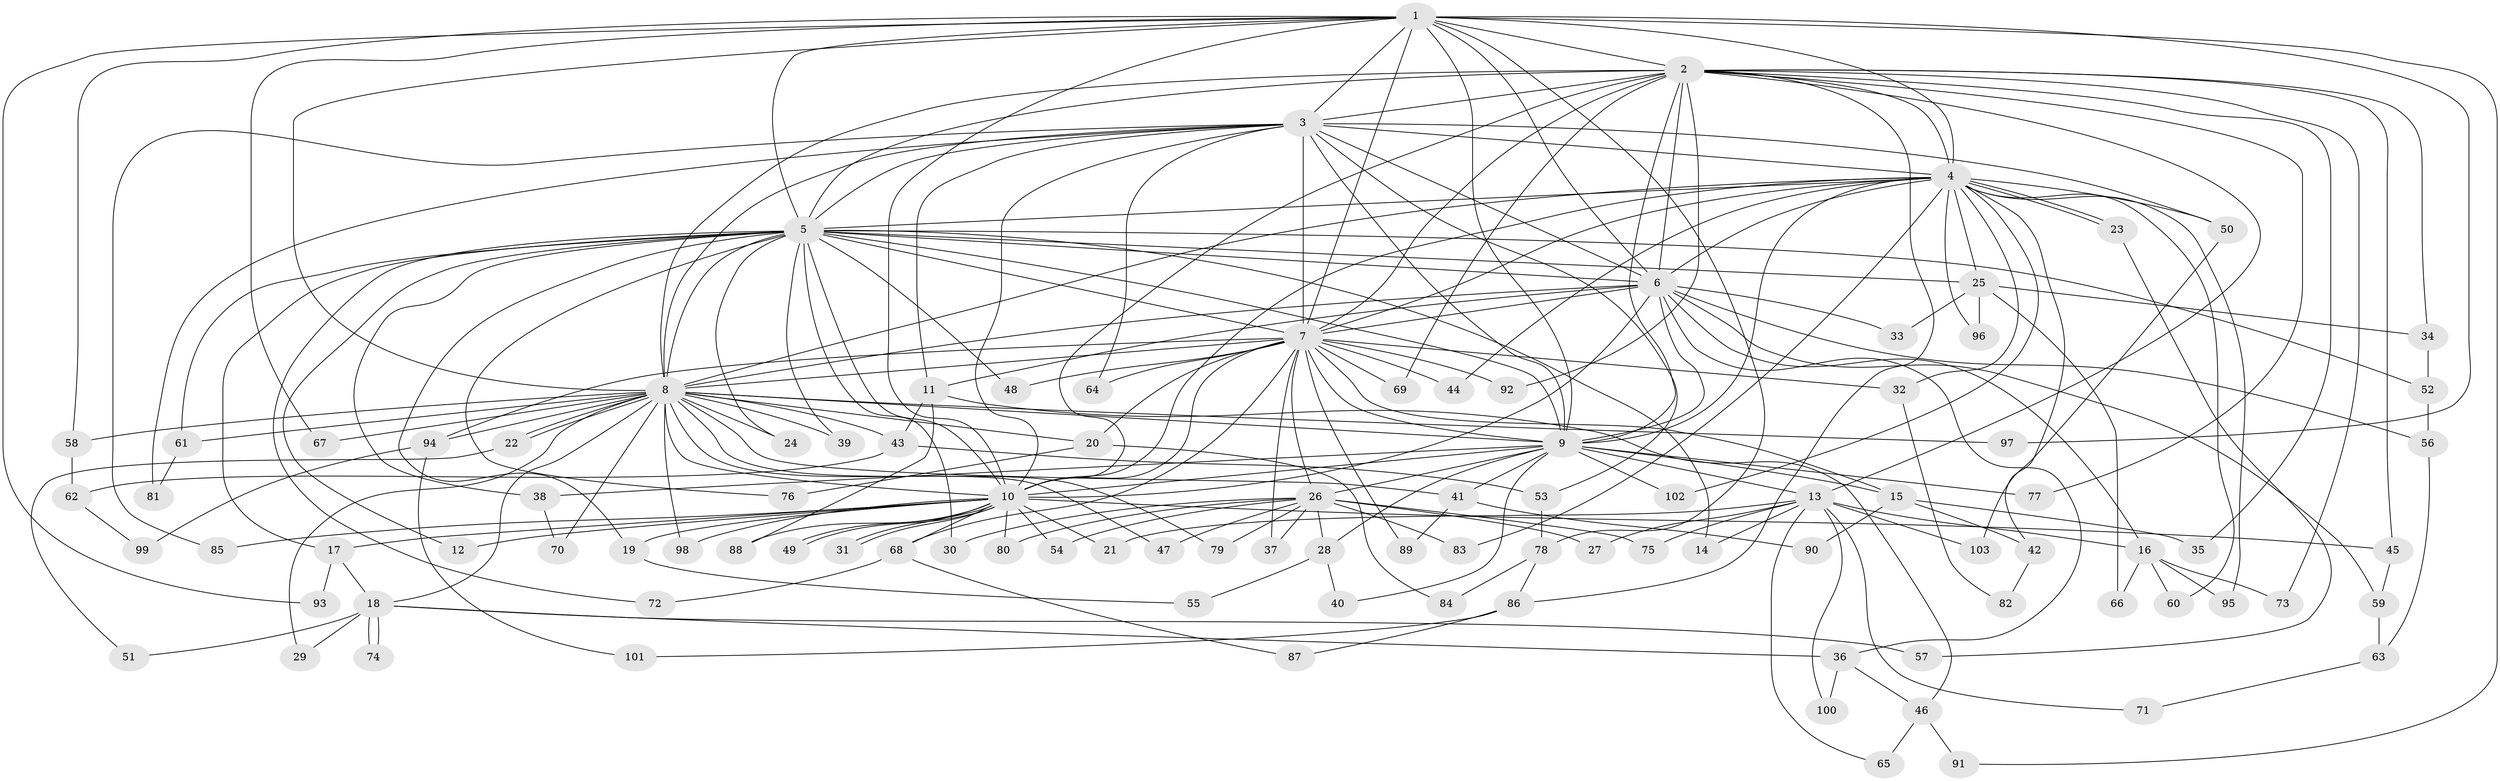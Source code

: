 // Generated by graph-tools (version 1.1) at 2025/34/03/09/25 02:34:54]
// undirected, 103 vertices, 231 edges
graph export_dot {
graph [start="1"]
  node [color=gray90,style=filled];
  1;
  2;
  3;
  4;
  5;
  6;
  7;
  8;
  9;
  10;
  11;
  12;
  13;
  14;
  15;
  16;
  17;
  18;
  19;
  20;
  21;
  22;
  23;
  24;
  25;
  26;
  27;
  28;
  29;
  30;
  31;
  32;
  33;
  34;
  35;
  36;
  37;
  38;
  39;
  40;
  41;
  42;
  43;
  44;
  45;
  46;
  47;
  48;
  49;
  50;
  51;
  52;
  53;
  54;
  55;
  56;
  57;
  58;
  59;
  60;
  61;
  62;
  63;
  64;
  65;
  66;
  67;
  68;
  69;
  70;
  71;
  72;
  73;
  74;
  75;
  76;
  77;
  78;
  79;
  80;
  81;
  82;
  83;
  84;
  85;
  86;
  87;
  88;
  89;
  90;
  91;
  92;
  93;
  94;
  95;
  96;
  97;
  98;
  99;
  100;
  101;
  102;
  103;
  1 -- 2;
  1 -- 3;
  1 -- 4;
  1 -- 5;
  1 -- 6;
  1 -- 7;
  1 -- 8;
  1 -- 9;
  1 -- 10;
  1 -- 58;
  1 -- 67;
  1 -- 78;
  1 -- 91;
  1 -- 93;
  1 -- 97;
  2 -- 3;
  2 -- 4;
  2 -- 5;
  2 -- 6;
  2 -- 7;
  2 -- 8;
  2 -- 9;
  2 -- 10;
  2 -- 13;
  2 -- 34;
  2 -- 35;
  2 -- 45;
  2 -- 69;
  2 -- 73;
  2 -- 77;
  2 -- 86;
  2 -- 92;
  3 -- 4;
  3 -- 5;
  3 -- 6;
  3 -- 7;
  3 -- 8;
  3 -- 9;
  3 -- 10;
  3 -- 11;
  3 -- 50;
  3 -- 53;
  3 -- 64;
  3 -- 81;
  3 -- 85;
  4 -- 5;
  4 -- 6;
  4 -- 7;
  4 -- 8;
  4 -- 9;
  4 -- 10;
  4 -- 23;
  4 -- 23;
  4 -- 25;
  4 -- 32;
  4 -- 42;
  4 -- 44;
  4 -- 50;
  4 -- 60;
  4 -- 83;
  4 -- 95;
  4 -- 96;
  4 -- 102;
  5 -- 6;
  5 -- 7;
  5 -- 8;
  5 -- 9;
  5 -- 10;
  5 -- 12;
  5 -- 14;
  5 -- 17;
  5 -- 19;
  5 -- 24;
  5 -- 25;
  5 -- 30;
  5 -- 38;
  5 -- 39;
  5 -- 48;
  5 -- 52;
  5 -- 61;
  5 -- 72;
  5 -- 76;
  6 -- 7;
  6 -- 8;
  6 -- 9;
  6 -- 10;
  6 -- 11;
  6 -- 16;
  6 -- 33;
  6 -- 36;
  6 -- 56;
  6 -- 59;
  7 -- 8;
  7 -- 9;
  7 -- 10;
  7 -- 15;
  7 -- 20;
  7 -- 26;
  7 -- 32;
  7 -- 37;
  7 -- 44;
  7 -- 48;
  7 -- 64;
  7 -- 68;
  7 -- 69;
  7 -- 89;
  7 -- 92;
  7 -- 94;
  8 -- 9;
  8 -- 10;
  8 -- 18;
  8 -- 20;
  8 -- 22;
  8 -- 22;
  8 -- 24;
  8 -- 29;
  8 -- 39;
  8 -- 41;
  8 -- 43;
  8 -- 47;
  8 -- 58;
  8 -- 61;
  8 -- 67;
  8 -- 70;
  8 -- 79;
  8 -- 94;
  8 -- 97;
  8 -- 98;
  9 -- 10;
  9 -- 13;
  9 -- 15;
  9 -- 26;
  9 -- 28;
  9 -- 38;
  9 -- 40;
  9 -- 41;
  9 -- 77;
  9 -- 102;
  10 -- 12;
  10 -- 17;
  10 -- 19;
  10 -- 21;
  10 -- 31;
  10 -- 31;
  10 -- 45;
  10 -- 49;
  10 -- 49;
  10 -- 54;
  10 -- 68;
  10 -- 80;
  10 -- 85;
  10 -- 88;
  10 -- 98;
  11 -- 43;
  11 -- 46;
  11 -- 88;
  13 -- 14;
  13 -- 16;
  13 -- 21;
  13 -- 27;
  13 -- 65;
  13 -- 71;
  13 -- 75;
  13 -- 100;
  13 -- 103;
  15 -- 35;
  15 -- 42;
  15 -- 90;
  16 -- 60;
  16 -- 66;
  16 -- 73;
  16 -- 95;
  17 -- 18;
  17 -- 93;
  18 -- 29;
  18 -- 36;
  18 -- 51;
  18 -- 57;
  18 -- 74;
  18 -- 74;
  19 -- 55;
  20 -- 76;
  20 -- 84;
  22 -- 51;
  23 -- 57;
  25 -- 33;
  25 -- 34;
  25 -- 66;
  25 -- 96;
  26 -- 27;
  26 -- 28;
  26 -- 30;
  26 -- 37;
  26 -- 47;
  26 -- 54;
  26 -- 75;
  26 -- 79;
  26 -- 80;
  26 -- 83;
  28 -- 40;
  28 -- 55;
  32 -- 82;
  34 -- 52;
  36 -- 46;
  36 -- 100;
  38 -- 70;
  41 -- 89;
  41 -- 90;
  42 -- 82;
  43 -- 53;
  43 -- 62;
  45 -- 59;
  46 -- 65;
  46 -- 91;
  50 -- 103;
  52 -- 56;
  53 -- 78;
  56 -- 63;
  58 -- 62;
  59 -- 63;
  61 -- 81;
  62 -- 99;
  63 -- 71;
  68 -- 72;
  68 -- 87;
  78 -- 84;
  78 -- 86;
  86 -- 87;
  86 -- 101;
  94 -- 99;
  94 -- 101;
}
